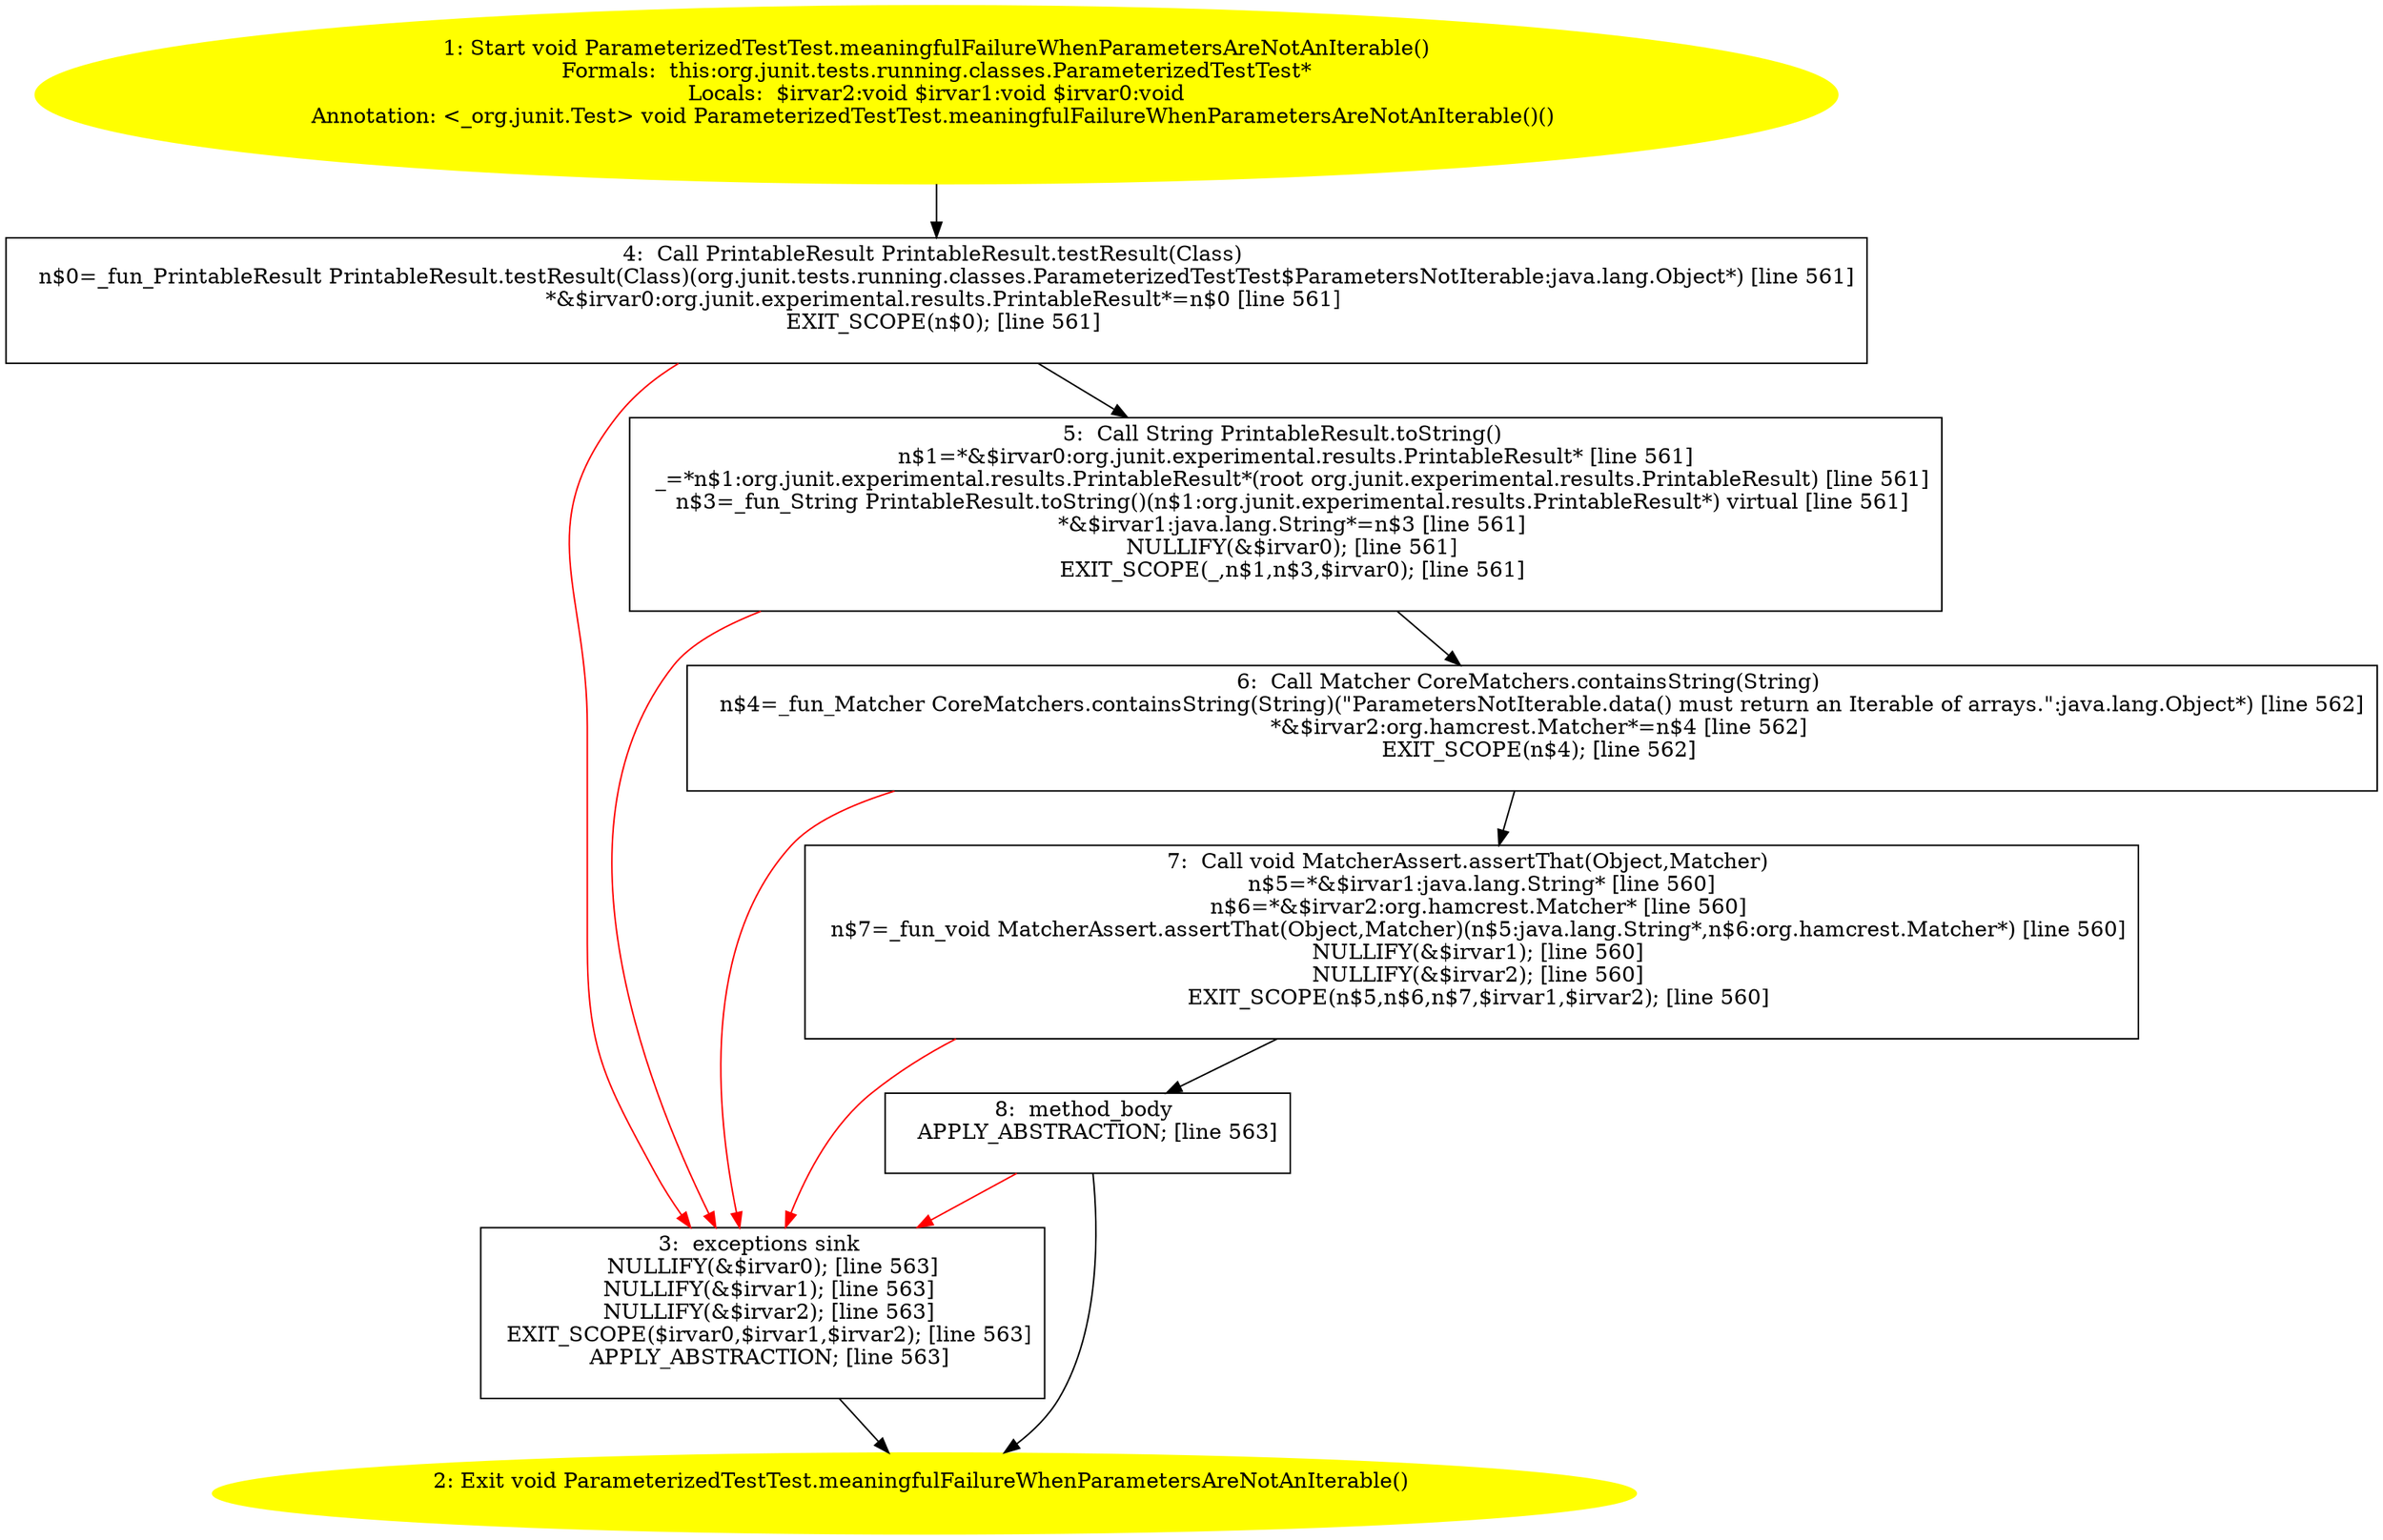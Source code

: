 /* @generated */
digraph cfg {
"org.junit.tests.running.classes.ParameterizedTestTest.meaningfulFailureWhenParametersAreNotAnIterabl.3e0e1e6c34f1fad5d6532be77864873c_1" [label="1: Start void ParameterizedTestTest.meaningfulFailureWhenParametersAreNotAnIterable()\nFormals:  this:org.junit.tests.running.classes.ParameterizedTestTest*\nLocals:  $irvar2:void $irvar1:void $irvar0:void\nAnnotation: <_org.junit.Test> void ParameterizedTestTest.meaningfulFailureWhenParametersAreNotAnIterable()() \n  " color=yellow style=filled]
	

	 "org.junit.tests.running.classes.ParameterizedTestTest.meaningfulFailureWhenParametersAreNotAnIterabl.3e0e1e6c34f1fad5d6532be77864873c_1" -> "org.junit.tests.running.classes.ParameterizedTestTest.meaningfulFailureWhenParametersAreNotAnIterabl.3e0e1e6c34f1fad5d6532be77864873c_4" ;
"org.junit.tests.running.classes.ParameterizedTestTest.meaningfulFailureWhenParametersAreNotAnIterabl.3e0e1e6c34f1fad5d6532be77864873c_2" [label="2: Exit void ParameterizedTestTest.meaningfulFailureWhenParametersAreNotAnIterable() \n  " color=yellow style=filled]
	

"org.junit.tests.running.classes.ParameterizedTestTest.meaningfulFailureWhenParametersAreNotAnIterabl.3e0e1e6c34f1fad5d6532be77864873c_3" [label="3:  exceptions sink \n   NULLIFY(&$irvar0); [line 563]\n  NULLIFY(&$irvar1); [line 563]\n  NULLIFY(&$irvar2); [line 563]\n  EXIT_SCOPE($irvar0,$irvar1,$irvar2); [line 563]\n  APPLY_ABSTRACTION; [line 563]\n " shape="box"]
	

	 "org.junit.tests.running.classes.ParameterizedTestTest.meaningfulFailureWhenParametersAreNotAnIterabl.3e0e1e6c34f1fad5d6532be77864873c_3" -> "org.junit.tests.running.classes.ParameterizedTestTest.meaningfulFailureWhenParametersAreNotAnIterabl.3e0e1e6c34f1fad5d6532be77864873c_2" ;
"org.junit.tests.running.classes.ParameterizedTestTest.meaningfulFailureWhenParametersAreNotAnIterabl.3e0e1e6c34f1fad5d6532be77864873c_4" [label="4:  Call PrintableResult PrintableResult.testResult(Class) \n   n$0=_fun_PrintableResult PrintableResult.testResult(Class)(org.junit.tests.running.classes.ParameterizedTestTest$ParametersNotIterable:java.lang.Object*) [line 561]\n  *&$irvar0:org.junit.experimental.results.PrintableResult*=n$0 [line 561]\n  EXIT_SCOPE(n$0); [line 561]\n " shape="box"]
	

	 "org.junit.tests.running.classes.ParameterizedTestTest.meaningfulFailureWhenParametersAreNotAnIterabl.3e0e1e6c34f1fad5d6532be77864873c_4" -> "org.junit.tests.running.classes.ParameterizedTestTest.meaningfulFailureWhenParametersAreNotAnIterabl.3e0e1e6c34f1fad5d6532be77864873c_5" ;
	 "org.junit.tests.running.classes.ParameterizedTestTest.meaningfulFailureWhenParametersAreNotAnIterabl.3e0e1e6c34f1fad5d6532be77864873c_4" -> "org.junit.tests.running.classes.ParameterizedTestTest.meaningfulFailureWhenParametersAreNotAnIterabl.3e0e1e6c34f1fad5d6532be77864873c_3" [color="red" ];
"org.junit.tests.running.classes.ParameterizedTestTest.meaningfulFailureWhenParametersAreNotAnIterabl.3e0e1e6c34f1fad5d6532be77864873c_5" [label="5:  Call String PrintableResult.toString() \n   n$1=*&$irvar0:org.junit.experimental.results.PrintableResult* [line 561]\n  _=*n$1:org.junit.experimental.results.PrintableResult*(root org.junit.experimental.results.PrintableResult) [line 561]\n  n$3=_fun_String PrintableResult.toString()(n$1:org.junit.experimental.results.PrintableResult*) virtual [line 561]\n  *&$irvar1:java.lang.String*=n$3 [line 561]\n  NULLIFY(&$irvar0); [line 561]\n  EXIT_SCOPE(_,n$1,n$3,$irvar0); [line 561]\n " shape="box"]
	

	 "org.junit.tests.running.classes.ParameterizedTestTest.meaningfulFailureWhenParametersAreNotAnIterabl.3e0e1e6c34f1fad5d6532be77864873c_5" -> "org.junit.tests.running.classes.ParameterizedTestTest.meaningfulFailureWhenParametersAreNotAnIterabl.3e0e1e6c34f1fad5d6532be77864873c_6" ;
	 "org.junit.tests.running.classes.ParameterizedTestTest.meaningfulFailureWhenParametersAreNotAnIterabl.3e0e1e6c34f1fad5d6532be77864873c_5" -> "org.junit.tests.running.classes.ParameterizedTestTest.meaningfulFailureWhenParametersAreNotAnIterabl.3e0e1e6c34f1fad5d6532be77864873c_3" [color="red" ];
"org.junit.tests.running.classes.ParameterizedTestTest.meaningfulFailureWhenParametersAreNotAnIterabl.3e0e1e6c34f1fad5d6532be77864873c_6" [label="6:  Call Matcher CoreMatchers.containsString(String) \n   n$4=_fun_Matcher CoreMatchers.containsString(String)(\"ParametersNotIterable.data() must return an Iterable of arrays.\":java.lang.Object*) [line 562]\n  *&$irvar2:org.hamcrest.Matcher*=n$4 [line 562]\n  EXIT_SCOPE(n$4); [line 562]\n " shape="box"]
	

	 "org.junit.tests.running.classes.ParameterizedTestTest.meaningfulFailureWhenParametersAreNotAnIterabl.3e0e1e6c34f1fad5d6532be77864873c_6" -> "org.junit.tests.running.classes.ParameterizedTestTest.meaningfulFailureWhenParametersAreNotAnIterabl.3e0e1e6c34f1fad5d6532be77864873c_7" ;
	 "org.junit.tests.running.classes.ParameterizedTestTest.meaningfulFailureWhenParametersAreNotAnIterabl.3e0e1e6c34f1fad5d6532be77864873c_6" -> "org.junit.tests.running.classes.ParameterizedTestTest.meaningfulFailureWhenParametersAreNotAnIterabl.3e0e1e6c34f1fad5d6532be77864873c_3" [color="red" ];
"org.junit.tests.running.classes.ParameterizedTestTest.meaningfulFailureWhenParametersAreNotAnIterabl.3e0e1e6c34f1fad5d6532be77864873c_7" [label="7:  Call void MatcherAssert.assertThat(Object,Matcher) \n   n$5=*&$irvar1:java.lang.String* [line 560]\n  n$6=*&$irvar2:org.hamcrest.Matcher* [line 560]\n  n$7=_fun_void MatcherAssert.assertThat(Object,Matcher)(n$5:java.lang.String*,n$6:org.hamcrest.Matcher*) [line 560]\n  NULLIFY(&$irvar1); [line 560]\n  NULLIFY(&$irvar2); [line 560]\n  EXIT_SCOPE(n$5,n$6,n$7,$irvar1,$irvar2); [line 560]\n " shape="box"]
	

	 "org.junit.tests.running.classes.ParameterizedTestTest.meaningfulFailureWhenParametersAreNotAnIterabl.3e0e1e6c34f1fad5d6532be77864873c_7" -> "org.junit.tests.running.classes.ParameterizedTestTest.meaningfulFailureWhenParametersAreNotAnIterabl.3e0e1e6c34f1fad5d6532be77864873c_8" ;
	 "org.junit.tests.running.classes.ParameterizedTestTest.meaningfulFailureWhenParametersAreNotAnIterabl.3e0e1e6c34f1fad5d6532be77864873c_7" -> "org.junit.tests.running.classes.ParameterizedTestTest.meaningfulFailureWhenParametersAreNotAnIterabl.3e0e1e6c34f1fad5d6532be77864873c_3" [color="red" ];
"org.junit.tests.running.classes.ParameterizedTestTest.meaningfulFailureWhenParametersAreNotAnIterabl.3e0e1e6c34f1fad5d6532be77864873c_8" [label="8:  method_body \n   APPLY_ABSTRACTION; [line 563]\n " shape="box"]
	

	 "org.junit.tests.running.classes.ParameterizedTestTest.meaningfulFailureWhenParametersAreNotAnIterabl.3e0e1e6c34f1fad5d6532be77864873c_8" -> "org.junit.tests.running.classes.ParameterizedTestTest.meaningfulFailureWhenParametersAreNotAnIterabl.3e0e1e6c34f1fad5d6532be77864873c_2" ;
	 "org.junit.tests.running.classes.ParameterizedTestTest.meaningfulFailureWhenParametersAreNotAnIterabl.3e0e1e6c34f1fad5d6532be77864873c_8" -> "org.junit.tests.running.classes.ParameterizedTestTest.meaningfulFailureWhenParametersAreNotAnIterabl.3e0e1e6c34f1fad5d6532be77864873c_3" [color="red" ];
}
